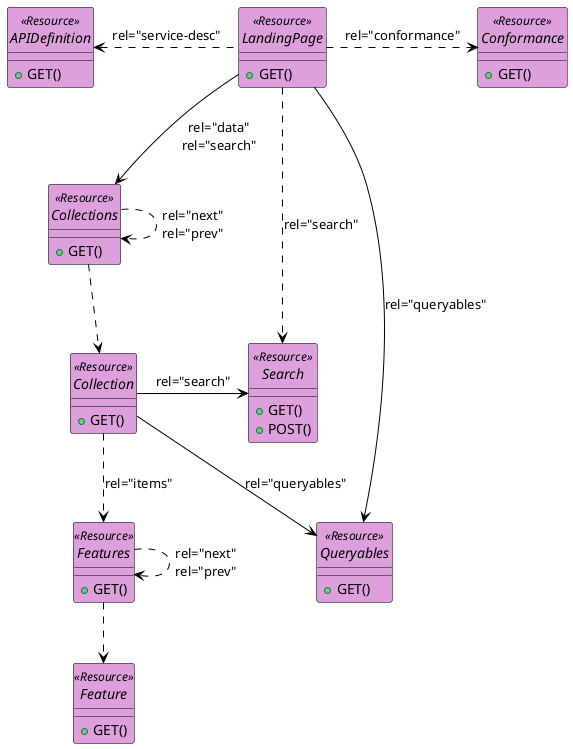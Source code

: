 @startuml


allowmixing

skinparam componentStyle uml2
skinparam ArrowColor Black
skinparam ClassBorderColor Black
skinparam ComponentBorderColor Black
skinparam ObjectBorderColor Black

hide circle
' hide <<Resource>> circle
show <<GeoJSON>> circle
' hide <<Interface>> circle


' interface "<<Resource>>\nC" as CreateFeature #Plum

interface LandingPage <<Resource>>  #Plum {
    +GET()
}

interface APIDefinition <<Resource>> #Plum {
   +GET()
}

interface Conformance <<Resource>> #Plum {
   +GET()
}

interface Collections <<Resource>> #Plum {
   +GET()
}

interface Collection <<Resource>> #Plum {
   +GET()
}

interface Features <<Resource>> #Plum {
   +GET()
}

interface Feature <<Resource>> #Plum {
   +GET()
}

interface Search <<Resource>> #Plum {
   +GET()
   +POST()
}

interface Queryables <<Resource>> #Plum {
   +GET()
}


LandingPage .left.> APIDefinition : "rel="service-desc"" 
LandingPage .right.> Conformance : "rel="conformance"" 
LandingPage ..> Search : "rel="search"" 
LandingPage -down-> Collections : "rel="data"\nrel="search"" 
Collections .down.> Collection  

Collections ..> Collections : "rel="next"\nrel="prev""

Collection .down.> Features : "rel="items""




Collection -right-> Search : "rel="search""
Collection --> Queryables : "rel="queryables""
LandingPage --> Queryables : "rel="queryables""
Features .down.> Feature 

Features ..> Features : "rel="next"\nrel="prev""


@enduml